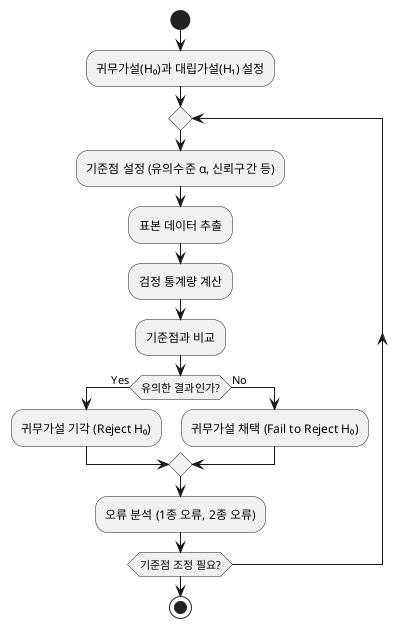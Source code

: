 @startuml
start
:귀무가설(H₀)과 대립가설(H₁) 설정;

repeat
  :기준점 설정 (유의수준 α, 신뢰구간 등);
  :표본 데이터 추출;
  :검정 통계량 계산;
  :기준점과 비교;

  if (유의한 결과인가?) then (Yes)
    :귀무가설 기각 (Reject H₀);
  else (No)
    :귀무가설 채택 (Fail to Reject H₀);
  endif

  :오류 분석 (1종 오류, 2종 오류);
repeat while (기준점 조정 필요?)
stop
@enduml
